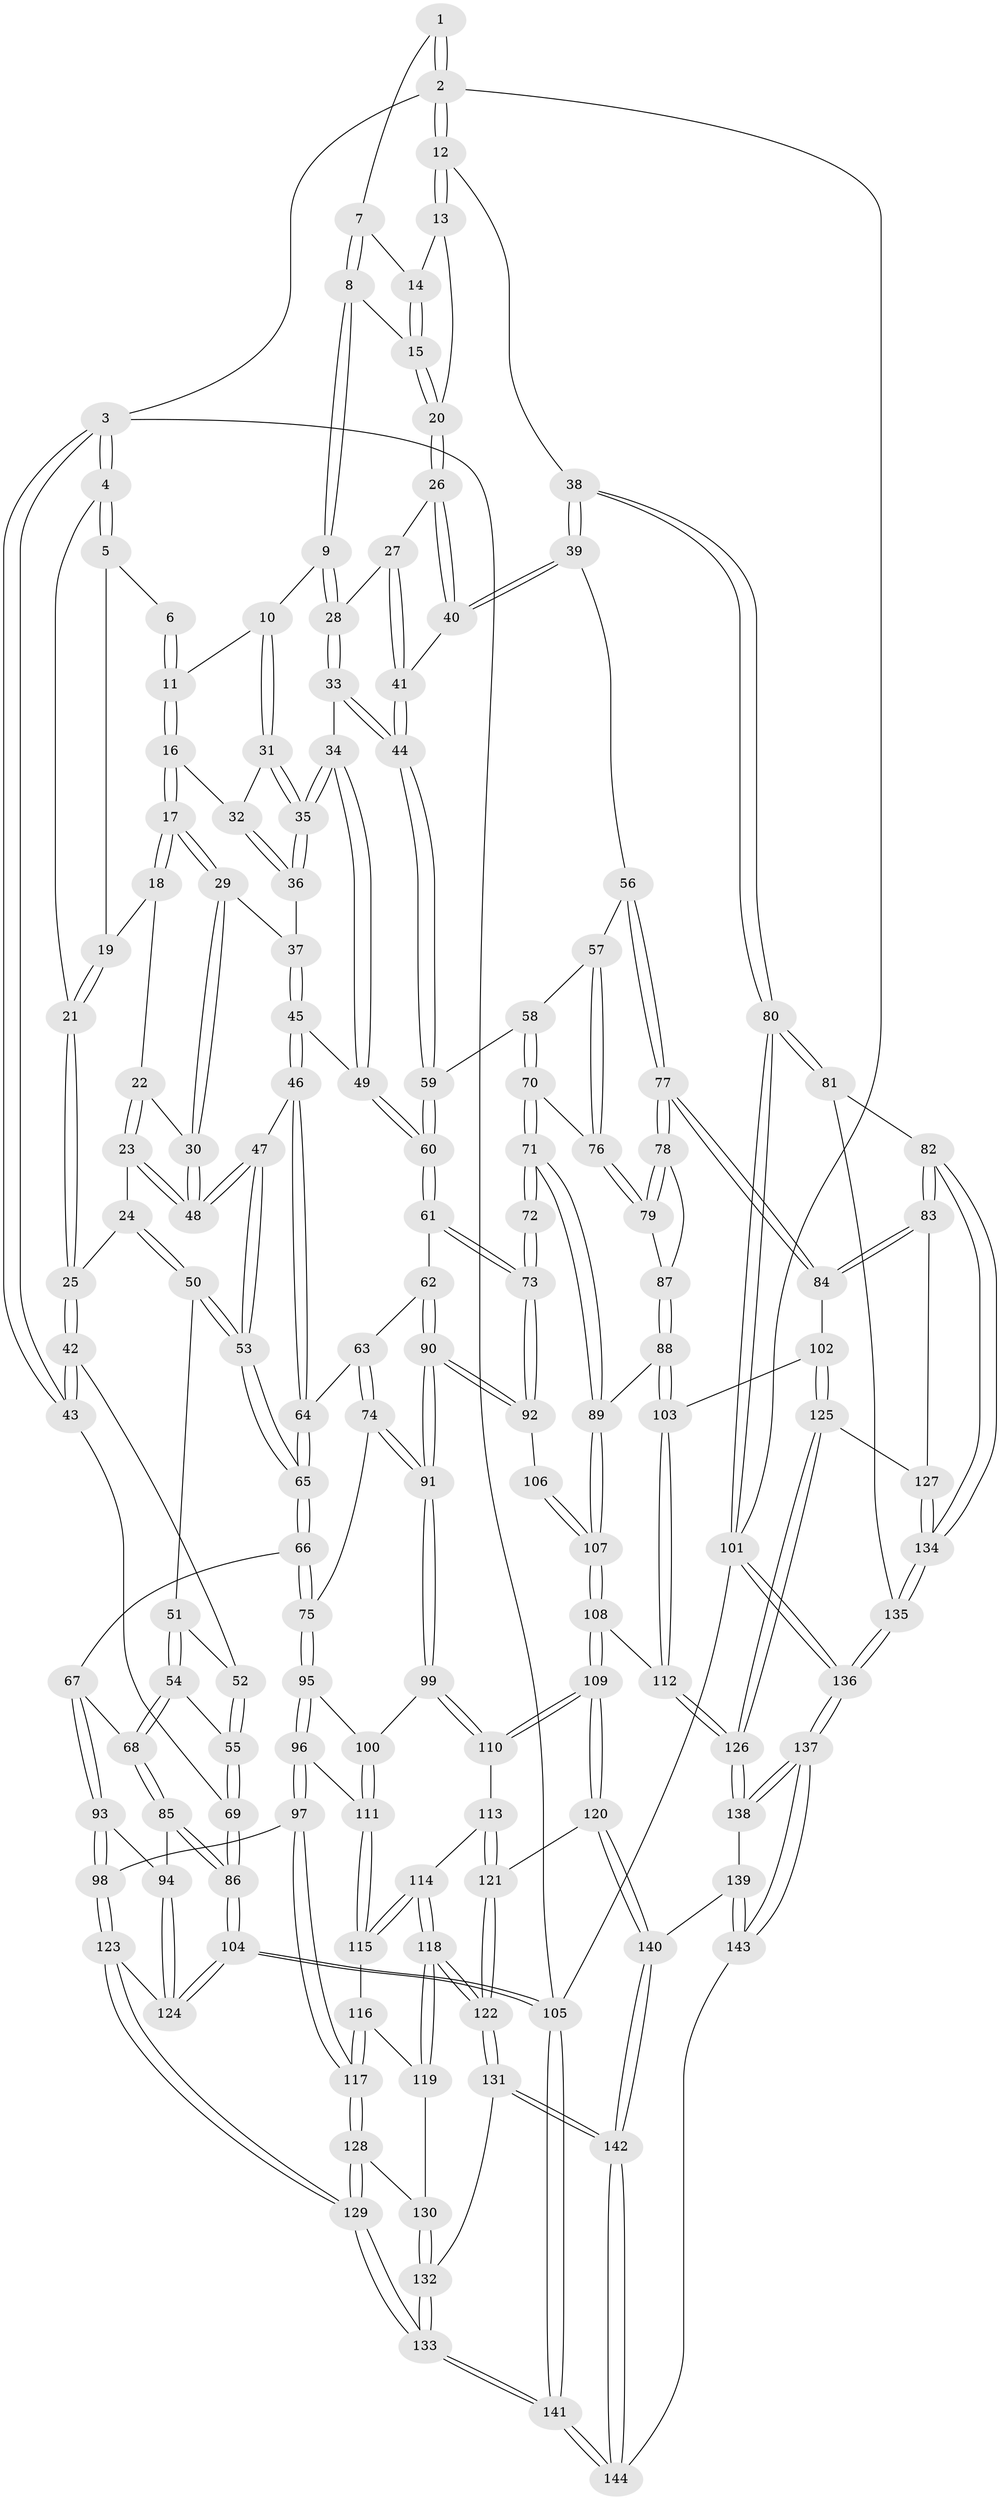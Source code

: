 // coarse degree distribution, {4: 0.45977011494252873, 6: 0.10344827586206896, 5: 0.3563218390804598, 3: 0.06896551724137931, 7: 0.011494252873563218}
// Generated by graph-tools (version 1.1) at 2025/42/03/06/25 10:42:32]
// undirected, 144 vertices, 357 edges
graph export_dot {
graph [start="1"]
  node [color=gray90,style=filled];
  1 [pos="+0.8352978346892037+0"];
  2 [pos="+1+0"];
  3 [pos="+0+0"];
  4 [pos="+0+0"];
  5 [pos="+0.37558952694827535+0"];
  6 [pos="+0.5769145927726097+0"];
  7 [pos="+0.8113242579536558+0"];
  8 [pos="+0.747147908723538+0.08311654564278953"];
  9 [pos="+0.7283376836143862+0.10087296575096093"];
  10 [pos="+0.7275024191827408+0.1007987057139114"];
  11 [pos="+0.6245894642209432+0.03279683675399572"];
  12 [pos="+1+0"];
  13 [pos="+0.9226347191271217+0.07958222239907568"];
  14 [pos="+0.8610112940584039+0.049705888139683754"];
  15 [pos="+0.8373272669165193+0.10327573442026318"];
  16 [pos="+0.5630534673636314+0.12244295733604355"];
  17 [pos="+0.5322661834970929+0.13562127636353877"];
  18 [pos="+0.37422316908793407+0"];
  19 [pos="+0.37079609855734513+0"];
  20 [pos="+0.8774953531776916+0.15542853889944713"];
  21 [pos="+0.18326262549646474+0.13721211983891454"];
  22 [pos="+0.37007400312115607+0.034322384606296746"];
  23 [pos="+0.32644527446483385+0.2298209770412485"];
  24 [pos="+0.21928649679362577+0.24274380808225907"];
  25 [pos="+0.1819056798052368+0.143298195287636"];
  26 [pos="+0.8778465894126738+0.1598338271921497"];
  27 [pos="+0.8010882136410132+0.1860395209629467"];
  28 [pos="+0.757595992776941+0.1855163521597017"];
  29 [pos="+0.5194942345253027+0.19174377052617325"];
  30 [pos="+0.45443804317871156+0.23117079792883463"];
  31 [pos="+0.6503618276677273+0.15043943523795641"];
  32 [pos="+0.5952085264459653+0.1350200454916744"];
  33 [pos="+0.7078920287371702+0.2882680450022083"];
  34 [pos="+0.6601006904825061+0.26430193167864385"];
  35 [pos="+0.6568203142259825+0.26129857751114643"];
  36 [pos="+0.6425322130971771+0.2559683087922982"];
  37 [pos="+0.5652901699729717+0.23294164696896014"];
  38 [pos="+1+0.262100503020314"];
  39 [pos="+1+0.29637564162843"];
  40 [pos="+0.9725751307485655+0.25882976009413894"];
  41 [pos="+0.8387238965554507+0.2571323426482501"];
  42 [pos="+0+0.17439187880879142"];
  43 [pos="+0+0.15277683299147435"];
  44 [pos="+0.7230887209987849+0.3196088344806561"];
  45 [pos="+0.5335403270210158+0.3457509660914186"];
  46 [pos="+0.44772220792554224+0.36517181352307587"];
  47 [pos="+0.4159848037834122+0.30691906657268375"];
  48 [pos="+0.4093524876911866+0.27700028508753277"];
  49 [pos="+0.5477503586733359+0.3489132275658265"];
  50 [pos="+0.1894208320647416+0.2937525761850064"];
  51 [pos="+0.12344170502723+0.2989105987215831"];
  52 [pos="+0.10288354384462875+0.29381403866927885"];
  53 [pos="+0.22668617751843367+0.4067502267533624"];
  54 [pos="+0.058417883903499834+0.44717052198310303"];
  55 [pos="+0.0007816882685278656+0.42334518199843985"];
  56 [pos="+0.9310211976465823+0.3802993550143873"];
  57 [pos="+0.9134358616021767+0.38169253281730375"];
  58 [pos="+0.7329141639282079+0.35514943196267035"];
  59 [pos="+0.7292330312039963+0.3528429135637876"];
  60 [pos="+0.6453801996106565+0.42246015356572003"];
  61 [pos="+0.6245569539209576+0.4741515776716607"];
  62 [pos="+0.5362137747213275+0.4731955892165434"];
  63 [pos="+0.4456782730595011+0.3885544807626315"];
  64 [pos="+0.44546814596258383+0.3843321019714529"];
  65 [pos="+0.22721307449238254+0.4182518742312724"];
  66 [pos="+0.22128490187940836+0.47132561059076417"];
  67 [pos="+0.1432881860406583+0.4944153059440401"];
  68 [pos="+0.06963024535660285+0.45836610336940703"];
  69 [pos="+0+0.3681996673104553"];
  70 [pos="+0.7747359509218014+0.47599628278840594"];
  71 [pos="+0.6824709368056706+0.5843352059257491"];
  72 [pos="+0.6774526186801635+0.5788465845132763"];
  73 [pos="+0.6483794508037517+0.5415644758566621"];
  74 [pos="+0.3908530758583146+0.4846690386083619"];
  75 [pos="+0.22177621584549248+0.47179373137253744"];
  76 [pos="+0.8086211643347443+0.49025958560824734"];
  77 [pos="+0.9218597780726181+0.5521933297787678"];
  78 [pos="+0.9129752095502058+0.5497751986325292"];
  79 [pos="+0.8226887046648013+0.5121611409211945"];
  80 [pos="+1+0.6748660191744453"];
  81 [pos="+1+0.6682109454050511"];
  82 [pos="+1+0.6676437361067666"];
  83 [pos="+1+0.6652816148636758"];
  84 [pos="+0.953372296041952+0.6118628578156076"];
  85 [pos="+0+0.675102108865908"];
  86 [pos="+0+0.6918084957808899"];
  87 [pos="+0.7771518035111024+0.5768048236625258"];
  88 [pos="+0.7248055812910669+0.622714771281494"];
  89 [pos="+0.6902652745766268+0.6028880246238277"];
  90 [pos="+0.4635730597596493+0.5961047817248656"];
  91 [pos="+0.43390326500885573+0.6046423877118274"];
  92 [pos="+0.4655960674228627+0.5964495191383256"];
  93 [pos="+0.058315116569579724+0.673855710389242"];
  94 [pos="+0.003909909349954885+0.6770192937536612"];
  95 [pos="+0.248988368312842+0.5543773305676711"];
  96 [pos="+0.19137790031874038+0.6718341505529097"];
  97 [pos="+0.1391200708674696+0.7086137611395507"];
  98 [pos="+0.11779873028907849+0.7043352351267596"];
  99 [pos="+0.4246333368839963+0.6177595845065341"];
  100 [pos="+0.35249904693079287+0.630789119530742"];
  101 [pos="+1+1"];
  102 [pos="+0.7968376052933946+0.701231192163658"];
  103 [pos="+0.7953214357158799+0.7006006851331419"];
  104 [pos="+0+1"];
  105 [pos="+0+1"];
  106 [pos="+0.5136991393892169+0.6214247313459794"];
  107 [pos="+0.602391698599625+0.6857202690109839"];
  108 [pos="+0.5753133933632396+0.7817600082882249"];
  109 [pos="+0.5707300856316693+0.7862169577206672"];
  110 [pos="+0.4378253843574877+0.6694013168735593"];
  111 [pos="+0.3138479511499809+0.6791051325339752"];
  112 [pos="+0.6832842782933973+0.7764676692017182"];
  113 [pos="+0.41365729556365277+0.73322011537658"];
  114 [pos="+0.3771647129224936+0.7716839120862087"];
  115 [pos="+0.31305797626537313+0.6922507199245254"];
  116 [pos="+0.2986380197018767+0.721390246074343"];
  117 [pos="+0.18909664163629153+0.7659905867274924"];
  118 [pos="+0.3579170377110356+0.8316919514797863"];
  119 [pos="+0.3069479297581402+0.7939838639713604"];
  120 [pos="+0.5543061422253892+0.8319109223968842"];
  121 [pos="+0.5039533666798602+0.8377435565839454"];
  122 [pos="+0.3729119278014639+0.8817941117961261"];
  123 [pos="+0.08678462653760112+0.8623948150346142"];
  124 [pos="+0.06770256196984814+0.8679198913677227"];
  125 [pos="+0.8278765043829036+0.7823821081185998"];
  126 [pos="+0.7308385115215169+0.8799899720298074"];
  127 [pos="+0.8337853998476935+0.7872031272057599"];
  128 [pos="+0.19143021263663576+0.7707638300560559"];
  129 [pos="+0.15133705129761005+0.8886149861315892"];
  130 [pos="+0.21744593047245567+0.7885102228022096"];
  131 [pos="+0.3688540063315669+0.8902863125549358"];
  132 [pos="+0.27221931037084673+0.923146213428256"];
  133 [pos="+0.20151500181984766+0.9821865315497078"];
  134 [pos="+0.8489197388979309+0.8033016329702997"];
  135 [pos="+0.8882718492265449+0.8487637815508041"];
  136 [pos="+1+1"];
  137 [pos="+0.8259697649158568+1"];
  138 [pos="+0.7302502283308907+0.8816196363515489"];
  139 [pos="+0.568787585824001+0.8601630096704371"];
  140 [pos="+0.5669508813786448+0.8585017360290514"];
  141 [pos="+0.0631797646792689+1"];
  142 [pos="+0.4513028915963357+1"];
  143 [pos="+0.7599973688877794+1"];
  144 [pos="+0.47135006139394864+1"];
  1 -- 2;
  1 -- 2;
  1 -- 7;
  2 -- 3;
  2 -- 12;
  2 -- 12;
  2 -- 101;
  3 -- 4;
  3 -- 4;
  3 -- 43;
  3 -- 43;
  3 -- 105;
  4 -- 5;
  4 -- 5;
  4 -- 21;
  5 -- 6;
  5 -- 19;
  6 -- 11;
  6 -- 11;
  7 -- 8;
  7 -- 8;
  7 -- 14;
  8 -- 9;
  8 -- 9;
  8 -- 15;
  9 -- 10;
  9 -- 28;
  9 -- 28;
  10 -- 11;
  10 -- 31;
  10 -- 31;
  11 -- 16;
  11 -- 16;
  12 -- 13;
  12 -- 13;
  12 -- 38;
  13 -- 14;
  13 -- 20;
  14 -- 15;
  14 -- 15;
  15 -- 20;
  15 -- 20;
  16 -- 17;
  16 -- 17;
  16 -- 32;
  17 -- 18;
  17 -- 18;
  17 -- 29;
  17 -- 29;
  18 -- 19;
  18 -- 22;
  19 -- 21;
  19 -- 21;
  20 -- 26;
  20 -- 26;
  21 -- 25;
  21 -- 25;
  22 -- 23;
  22 -- 23;
  22 -- 30;
  23 -- 24;
  23 -- 48;
  23 -- 48;
  24 -- 25;
  24 -- 50;
  24 -- 50;
  25 -- 42;
  25 -- 42;
  26 -- 27;
  26 -- 40;
  26 -- 40;
  27 -- 28;
  27 -- 41;
  27 -- 41;
  28 -- 33;
  28 -- 33;
  29 -- 30;
  29 -- 30;
  29 -- 37;
  30 -- 48;
  30 -- 48;
  31 -- 32;
  31 -- 35;
  31 -- 35;
  32 -- 36;
  32 -- 36;
  33 -- 34;
  33 -- 44;
  33 -- 44;
  34 -- 35;
  34 -- 35;
  34 -- 49;
  34 -- 49;
  35 -- 36;
  35 -- 36;
  36 -- 37;
  37 -- 45;
  37 -- 45;
  38 -- 39;
  38 -- 39;
  38 -- 80;
  38 -- 80;
  39 -- 40;
  39 -- 40;
  39 -- 56;
  40 -- 41;
  41 -- 44;
  41 -- 44;
  42 -- 43;
  42 -- 43;
  42 -- 52;
  43 -- 69;
  44 -- 59;
  44 -- 59;
  45 -- 46;
  45 -- 46;
  45 -- 49;
  46 -- 47;
  46 -- 64;
  46 -- 64;
  47 -- 48;
  47 -- 48;
  47 -- 53;
  47 -- 53;
  49 -- 60;
  49 -- 60;
  50 -- 51;
  50 -- 53;
  50 -- 53;
  51 -- 52;
  51 -- 54;
  51 -- 54;
  52 -- 55;
  52 -- 55;
  53 -- 65;
  53 -- 65;
  54 -- 55;
  54 -- 68;
  54 -- 68;
  55 -- 69;
  55 -- 69;
  56 -- 57;
  56 -- 77;
  56 -- 77;
  57 -- 58;
  57 -- 76;
  57 -- 76;
  58 -- 59;
  58 -- 70;
  58 -- 70;
  59 -- 60;
  59 -- 60;
  60 -- 61;
  60 -- 61;
  61 -- 62;
  61 -- 73;
  61 -- 73;
  62 -- 63;
  62 -- 90;
  62 -- 90;
  63 -- 64;
  63 -- 74;
  63 -- 74;
  64 -- 65;
  64 -- 65;
  65 -- 66;
  65 -- 66;
  66 -- 67;
  66 -- 75;
  66 -- 75;
  67 -- 68;
  67 -- 93;
  67 -- 93;
  68 -- 85;
  68 -- 85;
  69 -- 86;
  69 -- 86;
  70 -- 71;
  70 -- 71;
  70 -- 76;
  71 -- 72;
  71 -- 72;
  71 -- 89;
  71 -- 89;
  72 -- 73;
  72 -- 73;
  73 -- 92;
  73 -- 92;
  74 -- 75;
  74 -- 91;
  74 -- 91;
  75 -- 95;
  75 -- 95;
  76 -- 79;
  76 -- 79;
  77 -- 78;
  77 -- 78;
  77 -- 84;
  77 -- 84;
  78 -- 79;
  78 -- 79;
  78 -- 87;
  79 -- 87;
  80 -- 81;
  80 -- 81;
  80 -- 101;
  80 -- 101;
  81 -- 82;
  81 -- 135;
  82 -- 83;
  82 -- 83;
  82 -- 134;
  82 -- 134;
  83 -- 84;
  83 -- 84;
  83 -- 127;
  84 -- 102;
  85 -- 86;
  85 -- 86;
  85 -- 94;
  86 -- 104;
  86 -- 104;
  87 -- 88;
  87 -- 88;
  88 -- 89;
  88 -- 103;
  88 -- 103;
  89 -- 107;
  89 -- 107;
  90 -- 91;
  90 -- 91;
  90 -- 92;
  90 -- 92;
  91 -- 99;
  91 -- 99;
  92 -- 106;
  93 -- 94;
  93 -- 98;
  93 -- 98;
  94 -- 124;
  94 -- 124;
  95 -- 96;
  95 -- 96;
  95 -- 100;
  96 -- 97;
  96 -- 97;
  96 -- 111;
  97 -- 98;
  97 -- 117;
  97 -- 117;
  98 -- 123;
  98 -- 123;
  99 -- 100;
  99 -- 110;
  99 -- 110;
  100 -- 111;
  100 -- 111;
  101 -- 136;
  101 -- 136;
  101 -- 105;
  102 -- 103;
  102 -- 125;
  102 -- 125;
  103 -- 112;
  103 -- 112;
  104 -- 105;
  104 -- 105;
  104 -- 124;
  104 -- 124;
  105 -- 141;
  105 -- 141;
  106 -- 107;
  106 -- 107;
  107 -- 108;
  107 -- 108;
  108 -- 109;
  108 -- 109;
  108 -- 112;
  109 -- 110;
  109 -- 110;
  109 -- 120;
  109 -- 120;
  110 -- 113;
  111 -- 115;
  111 -- 115;
  112 -- 126;
  112 -- 126;
  113 -- 114;
  113 -- 121;
  113 -- 121;
  114 -- 115;
  114 -- 115;
  114 -- 118;
  114 -- 118;
  115 -- 116;
  116 -- 117;
  116 -- 117;
  116 -- 119;
  117 -- 128;
  117 -- 128;
  118 -- 119;
  118 -- 119;
  118 -- 122;
  118 -- 122;
  119 -- 130;
  120 -- 121;
  120 -- 140;
  120 -- 140;
  121 -- 122;
  121 -- 122;
  122 -- 131;
  122 -- 131;
  123 -- 124;
  123 -- 129;
  123 -- 129;
  125 -- 126;
  125 -- 126;
  125 -- 127;
  126 -- 138;
  126 -- 138;
  127 -- 134;
  127 -- 134;
  128 -- 129;
  128 -- 129;
  128 -- 130;
  129 -- 133;
  129 -- 133;
  130 -- 132;
  130 -- 132;
  131 -- 132;
  131 -- 142;
  131 -- 142;
  132 -- 133;
  132 -- 133;
  133 -- 141;
  133 -- 141;
  134 -- 135;
  134 -- 135;
  135 -- 136;
  135 -- 136;
  136 -- 137;
  136 -- 137;
  137 -- 138;
  137 -- 138;
  137 -- 143;
  137 -- 143;
  138 -- 139;
  139 -- 140;
  139 -- 143;
  139 -- 143;
  140 -- 142;
  140 -- 142;
  141 -- 144;
  141 -- 144;
  142 -- 144;
  142 -- 144;
  143 -- 144;
}
